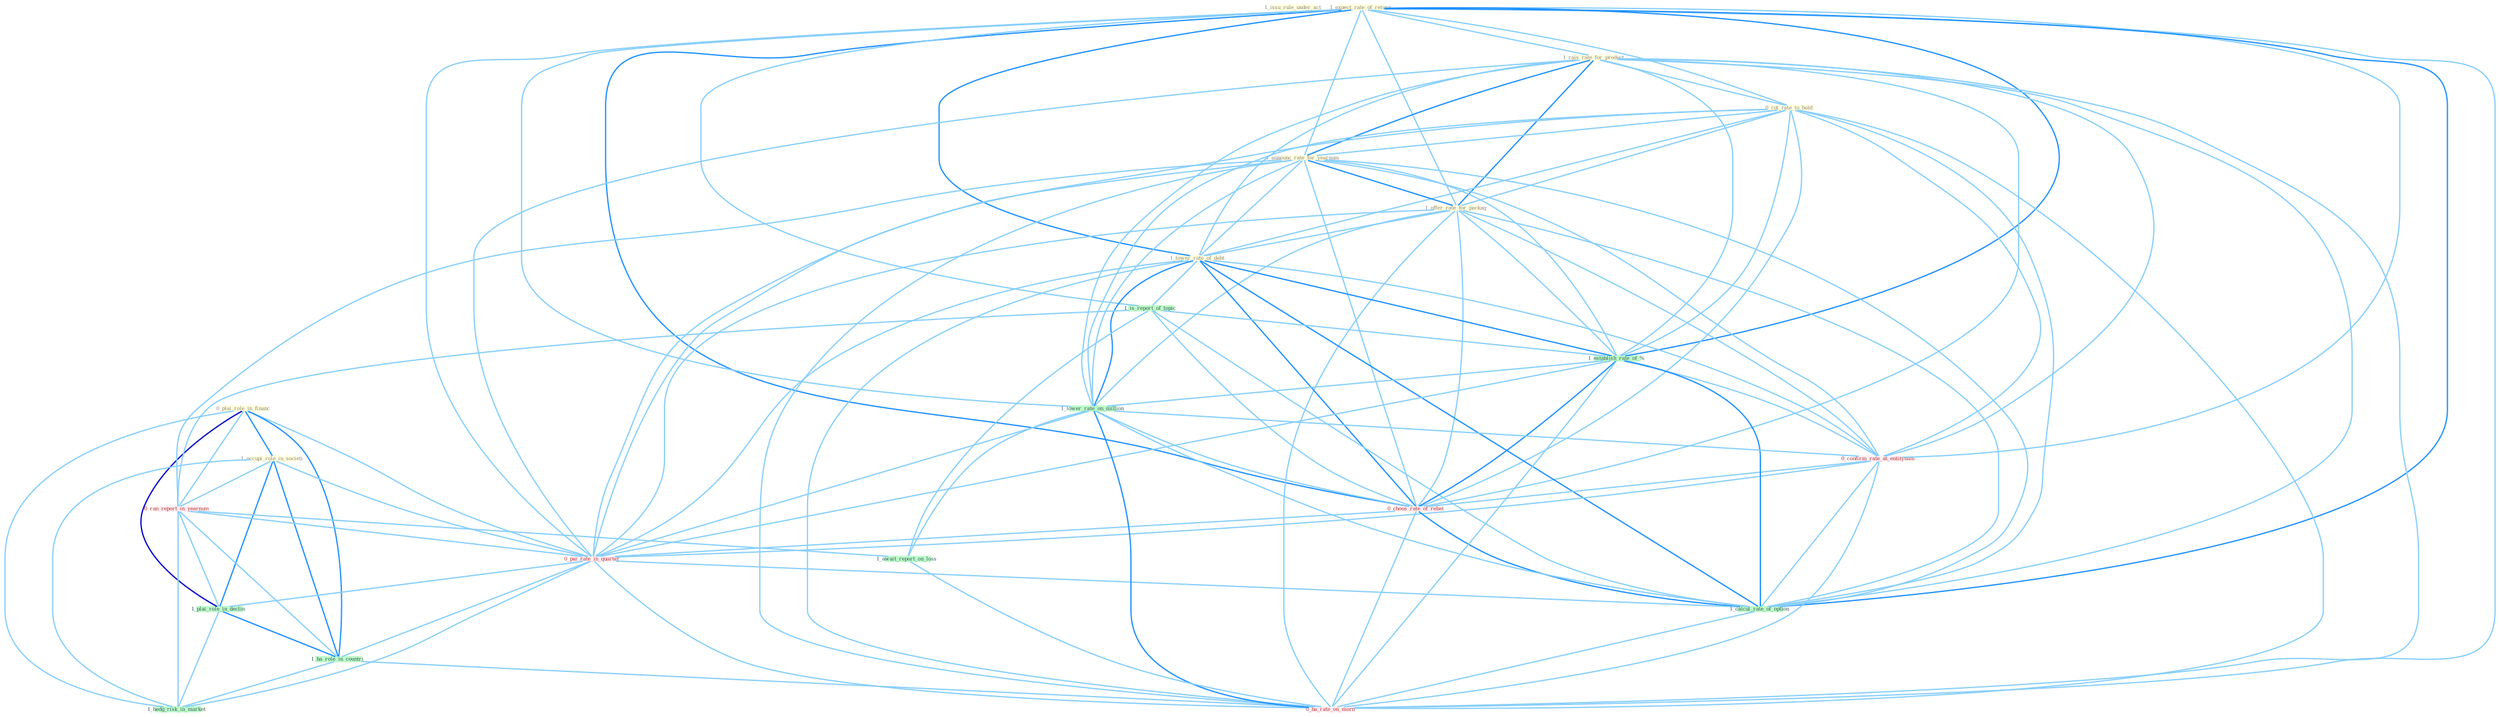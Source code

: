 Graph G{ 
    node
    [shape=polygon,style=filled,width=.5,height=.06,color="#BDFCC9",fixedsize=true,fontsize=4,
    fontcolor="#2f4f4f"];
    {node
    [color="#ffffe0", fontcolor="#8b7d6b"] "1_issu_rule_under_act " "0_plai_role_in_financ " "1_expect_rate_of_return " "1_rais_rate_for_product " "0_cut_rate_to_hold " "1_occupi_role_in_societi " "1_announc_rate_for_yearnum " "1_offer_rate_for_packag " "1_lower_rate_of_debt "}
{node [color="#fff0f5", fontcolor="#b22222"] "0_ran_report_in_yearnum " "0_confirm_rate_at_entitynam " "0_choos_rate_of_rebat " "0_pai_rate_in_quarter " "0_ha_rate_on_morn "}
edge [color="#B0E2FF"];

	"0_plai_role_in_financ " -- "1_occupi_role_in_societi " [w="2", color="#1e90ff" , len=0.8];
	"0_plai_role_in_financ " -- "0_ran_report_in_yearnum " [w="1", color="#87cefa" ];
	"0_plai_role_in_financ " -- "0_pai_rate_in_quarter " [w="1", color="#87cefa" ];
	"0_plai_role_in_financ " -- "1_plai_role_in_declin " [w="3", color="#0000cd" , len=0.6];
	"0_plai_role_in_financ " -- "1_ha_role_in_countri " [w="2", color="#1e90ff" , len=0.8];
	"0_plai_role_in_financ " -- "1_hedg_risk_in_market " [w="1", color="#87cefa" ];
	"1_expect_rate_of_return " -- "1_rais_rate_for_product " [w="1", color="#87cefa" ];
	"1_expect_rate_of_return " -- "0_cut_rate_to_hold " [w="1", color="#87cefa" ];
	"1_expect_rate_of_return " -- "1_announc_rate_for_yearnum " [w="1", color="#87cefa" ];
	"1_expect_rate_of_return " -- "1_offer_rate_for_packag " [w="1", color="#87cefa" ];
	"1_expect_rate_of_return " -- "1_lower_rate_of_debt " [w="2", color="#1e90ff" , len=0.8];
	"1_expect_rate_of_return " -- "1_is_report_of_topic " [w="1", color="#87cefa" ];
	"1_expect_rate_of_return " -- "1_establish_rate_of_% " [w="2", color="#1e90ff" , len=0.8];
	"1_expect_rate_of_return " -- "1_lower_rate_on_million " [w="1", color="#87cefa" ];
	"1_expect_rate_of_return " -- "0_confirm_rate_at_entitynam " [w="1", color="#87cefa" ];
	"1_expect_rate_of_return " -- "0_choos_rate_of_rebat " [w="2", color="#1e90ff" , len=0.8];
	"1_expect_rate_of_return " -- "0_pai_rate_in_quarter " [w="1", color="#87cefa" ];
	"1_expect_rate_of_return " -- "1_calcul_rate_of_option " [w="2", color="#1e90ff" , len=0.8];
	"1_expect_rate_of_return " -- "0_ha_rate_on_morn " [w="1", color="#87cefa" ];
	"1_rais_rate_for_product " -- "0_cut_rate_to_hold " [w="1", color="#87cefa" ];
	"1_rais_rate_for_product " -- "1_announc_rate_for_yearnum " [w="2", color="#1e90ff" , len=0.8];
	"1_rais_rate_for_product " -- "1_offer_rate_for_packag " [w="2", color="#1e90ff" , len=0.8];
	"1_rais_rate_for_product " -- "1_lower_rate_of_debt " [w="1", color="#87cefa" ];
	"1_rais_rate_for_product " -- "1_establish_rate_of_% " [w="1", color="#87cefa" ];
	"1_rais_rate_for_product " -- "1_lower_rate_on_million " [w="1", color="#87cefa" ];
	"1_rais_rate_for_product " -- "0_confirm_rate_at_entitynam " [w="1", color="#87cefa" ];
	"1_rais_rate_for_product " -- "0_choos_rate_of_rebat " [w="1", color="#87cefa" ];
	"1_rais_rate_for_product " -- "0_pai_rate_in_quarter " [w="1", color="#87cefa" ];
	"1_rais_rate_for_product " -- "1_calcul_rate_of_option " [w="1", color="#87cefa" ];
	"1_rais_rate_for_product " -- "0_ha_rate_on_morn " [w="1", color="#87cefa" ];
	"0_cut_rate_to_hold " -- "1_announc_rate_for_yearnum " [w="1", color="#87cefa" ];
	"0_cut_rate_to_hold " -- "1_offer_rate_for_packag " [w="1", color="#87cefa" ];
	"0_cut_rate_to_hold " -- "1_lower_rate_of_debt " [w="1", color="#87cefa" ];
	"0_cut_rate_to_hold " -- "1_establish_rate_of_% " [w="1", color="#87cefa" ];
	"0_cut_rate_to_hold " -- "1_lower_rate_on_million " [w="1", color="#87cefa" ];
	"0_cut_rate_to_hold " -- "0_confirm_rate_at_entitynam " [w="1", color="#87cefa" ];
	"0_cut_rate_to_hold " -- "0_choos_rate_of_rebat " [w="1", color="#87cefa" ];
	"0_cut_rate_to_hold " -- "0_pai_rate_in_quarter " [w="1", color="#87cefa" ];
	"0_cut_rate_to_hold " -- "1_calcul_rate_of_option " [w="1", color="#87cefa" ];
	"0_cut_rate_to_hold " -- "0_ha_rate_on_morn " [w="1", color="#87cefa" ];
	"1_occupi_role_in_societi " -- "0_ran_report_in_yearnum " [w="1", color="#87cefa" ];
	"1_occupi_role_in_societi " -- "0_pai_rate_in_quarter " [w="1", color="#87cefa" ];
	"1_occupi_role_in_societi " -- "1_plai_role_in_declin " [w="2", color="#1e90ff" , len=0.8];
	"1_occupi_role_in_societi " -- "1_ha_role_in_countri " [w="2", color="#1e90ff" , len=0.8];
	"1_occupi_role_in_societi " -- "1_hedg_risk_in_market " [w="1", color="#87cefa" ];
	"1_announc_rate_for_yearnum " -- "1_offer_rate_for_packag " [w="2", color="#1e90ff" , len=0.8];
	"1_announc_rate_for_yearnum " -- "1_lower_rate_of_debt " [w="1", color="#87cefa" ];
	"1_announc_rate_for_yearnum " -- "0_ran_report_in_yearnum " [w="1", color="#87cefa" ];
	"1_announc_rate_for_yearnum " -- "1_establish_rate_of_% " [w="1", color="#87cefa" ];
	"1_announc_rate_for_yearnum " -- "1_lower_rate_on_million " [w="1", color="#87cefa" ];
	"1_announc_rate_for_yearnum " -- "0_confirm_rate_at_entitynam " [w="1", color="#87cefa" ];
	"1_announc_rate_for_yearnum " -- "0_choos_rate_of_rebat " [w="1", color="#87cefa" ];
	"1_announc_rate_for_yearnum " -- "0_pai_rate_in_quarter " [w="1", color="#87cefa" ];
	"1_announc_rate_for_yearnum " -- "1_calcul_rate_of_option " [w="1", color="#87cefa" ];
	"1_announc_rate_for_yearnum " -- "0_ha_rate_on_morn " [w="1", color="#87cefa" ];
	"1_offer_rate_for_packag " -- "1_lower_rate_of_debt " [w="1", color="#87cefa" ];
	"1_offer_rate_for_packag " -- "1_establish_rate_of_% " [w="1", color="#87cefa" ];
	"1_offer_rate_for_packag " -- "1_lower_rate_on_million " [w="1", color="#87cefa" ];
	"1_offer_rate_for_packag " -- "0_confirm_rate_at_entitynam " [w="1", color="#87cefa" ];
	"1_offer_rate_for_packag " -- "0_choos_rate_of_rebat " [w="1", color="#87cefa" ];
	"1_offer_rate_for_packag " -- "0_pai_rate_in_quarter " [w="1", color="#87cefa" ];
	"1_offer_rate_for_packag " -- "1_calcul_rate_of_option " [w="1", color="#87cefa" ];
	"1_offer_rate_for_packag " -- "0_ha_rate_on_morn " [w="1", color="#87cefa" ];
	"1_lower_rate_of_debt " -- "1_is_report_of_topic " [w="1", color="#87cefa" ];
	"1_lower_rate_of_debt " -- "1_establish_rate_of_% " [w="2", color="#1e90ff" , len=0.8];
	"1_lower_rate_of_debt " -- "1_lower_rate_on_million " [w="2", color="#1e90ff" , len=0.8];
	"1_lower_rate_of_debt " -- "0_confirm_rate_at_entitynam " [w="1", color="#87cefa" ];
	"1_lower_rate_of_debt " -- "0_choos_rate_of_rebat " [w="2", color="#1e90ff" , len=0.8];
	"1_lower_rate_of_debt " -- "0_pai_rate_in_quarter " [w="1", color="#87cefa" ];
	"1_lower_rate_of_debt " -- "1_calcul_rate_of_option " [w="2", color="#1e90ff" , len=0.8];
	"1_lower_rate_of_debt " -- "0_ha_rate_on_morn " [w="1", color="#87cefa" ];
	"1_is_report_of_topic " -- "0_ran_report_in_yearnum " [w="1", color="#87cefa" ];
	"1_is_report_of_topic " -- "1_establish_rate_of_% " [w="1", color="#87cefa" ];
	"1_is_report_of_topic " -- "1_await_report_on_loss " [w="1", color="#87cefa" ];
	"1_is_report_of_topic " -- "0_choos_rate_of_rebat " [w="1", color="#87cefa" ];
	"1_is_report_of_topic " -- "1_calcul_rate_of_option " [w="1", color="#87cefa" ];
	"0_ran_report_in_yearnum " -- "1_await_report_on_loss " [w="1", color="#87cefa" ];
	"0_ran_report_in_yearnum " -- "0_pai_rate_in_quarter " [w="1", color="#87cefa" ];
	"0_ran_report_in_yearnum " -- "1_plai_role_in_declin " [w="1", color="#87cefa" ];
	"0_ran_report_in_yearnum " -- "1_ha_role_in_countri " [w="1", color="#87cefa" ];
	"0_ran_report_in_yearnum " -- "1_hedg_risk_in_market " [w="1", color="#87cefa" ];
	"1_establish_rate_of_% " -- "1_lower_rate_on_million " [w="1", color="#87cefa" ];
	"1_establish_rate_of_% " -- "0_confirm_rate_at_entitynam " [w="1", color="#87cefa" ];
	"1_establish_rate_of_% " -- "0_choos_rate_of_rebat " [w="2", color="#1e90ff" , len=0.8];
	"1_establish_rate_of_% " -- "0_pai_rate_in_quarter " [w="1", color="#87cefa" ];
	"1_establish_rate_of_% " -- "1_calcul_rate_of_option " [w="2", color="#1e90ff" , len=0.8];
	"1_establish_rate_of_% " -- "0_ha_rate_on_morn " [w="1", color="#87cefa" ];
	"1_lower_rate_on_million " -- "1_await_report_on_loss " [w="1", color="#87cefa" ];
	"1_lower_rate_on_million " -- "0_confirm_rate_at_entitynam " [w="1", color="#87cefa" ];
	"1_lower_rate_on_million " -- "0_choos_rate_of_rebat " [w="1", color="#87cefa" ];
	"1_lower_rate_on_million " -- "0_pai_rate_in_quarter " [w="1", color="#87cefa" ];
	"1_lower_rate_on_million " -- "1_calcul_rate_of_option " [w="1", color="#87cefa" ];
	"1_lower_rate_on_million " -- "0_ha_rate_on_morn " [w="2", color="#1e90ff" , len=0.8];
	"1_await_report_on_loss " -- "0_ha_rate_on_morn " [w="1", color="#87cefa" ];
	"0_confirm_rate_at_entitynam " -- "0_choos_rate_of_rebat " [w="1", color="#87cefa" ];
	"0_confirm_rate_at_entitynam " -- "0_pai_rate_in_quarter " [w="1", color="#87cefa" ];
	"0_confirm_rate_at_entitynam " -- "1_calcul_rate_of_option " [w="1", color="#87cefa" ];
	"0_confirm_rate_at_entitynam " -- "0_ha_rate_on_morn " [w="1", color="#87cefa" ];
	"0_choos_rate_of_rebat " -- "0_pai_rate_in_quarter " [w="1", color="#87cefa" ];
	"0_choos_rate_of_rebat " -- "1_calcul_rate_of_option " [w="2", color="#1e90ff" , len=0.8];
	"0_choos_rate_of_rebat " -- "0_ha_rate_on_morn " [w="1", color="#87cefa" ];
	"0_pai_rate_in_quarter " -- "1_calcul_rate_of_option " [w="1", color="#87cefa" ];
	"0_pai_rate_in_quarter " -- "1_plai_role_in_declin " [w="1", color="#87cefa" ];
	"0_pai_rate_in_quarter " -- "1_ha_role_in_countri " [w="1", color="#87cefa" ];
	"0_pai_rate_in_quarter " -- "1_hedg_risk_in_market " [w="1", color="#87cefa" ];
	"0_pai_rate_in_quarter " -- "0_ha_rate_on_morn " [w="1", color="#87cefa" ];
	"1_calcul_rate_of_option " -- "0_ha_rate_on_morn " [w="1", color="#87cefa" ];
	"1_plai_role_in_declin " -- "1_ha_role_in_countri " [w="2", color="#1e90ff" , len=0.8];
	"1_plai_role_in_declin " -- "1_hedg_risk_in_market " [w="1", color="#87cefa" ];
	"1_ha_role_in_countri " -- "1_hedg_risk_in_market " [w="1", color="#87cefa" ];
	"1_ha_role_in_countri " -- "0_ha_rate_on_morn " [w="1", color="#87cefa" ];
}